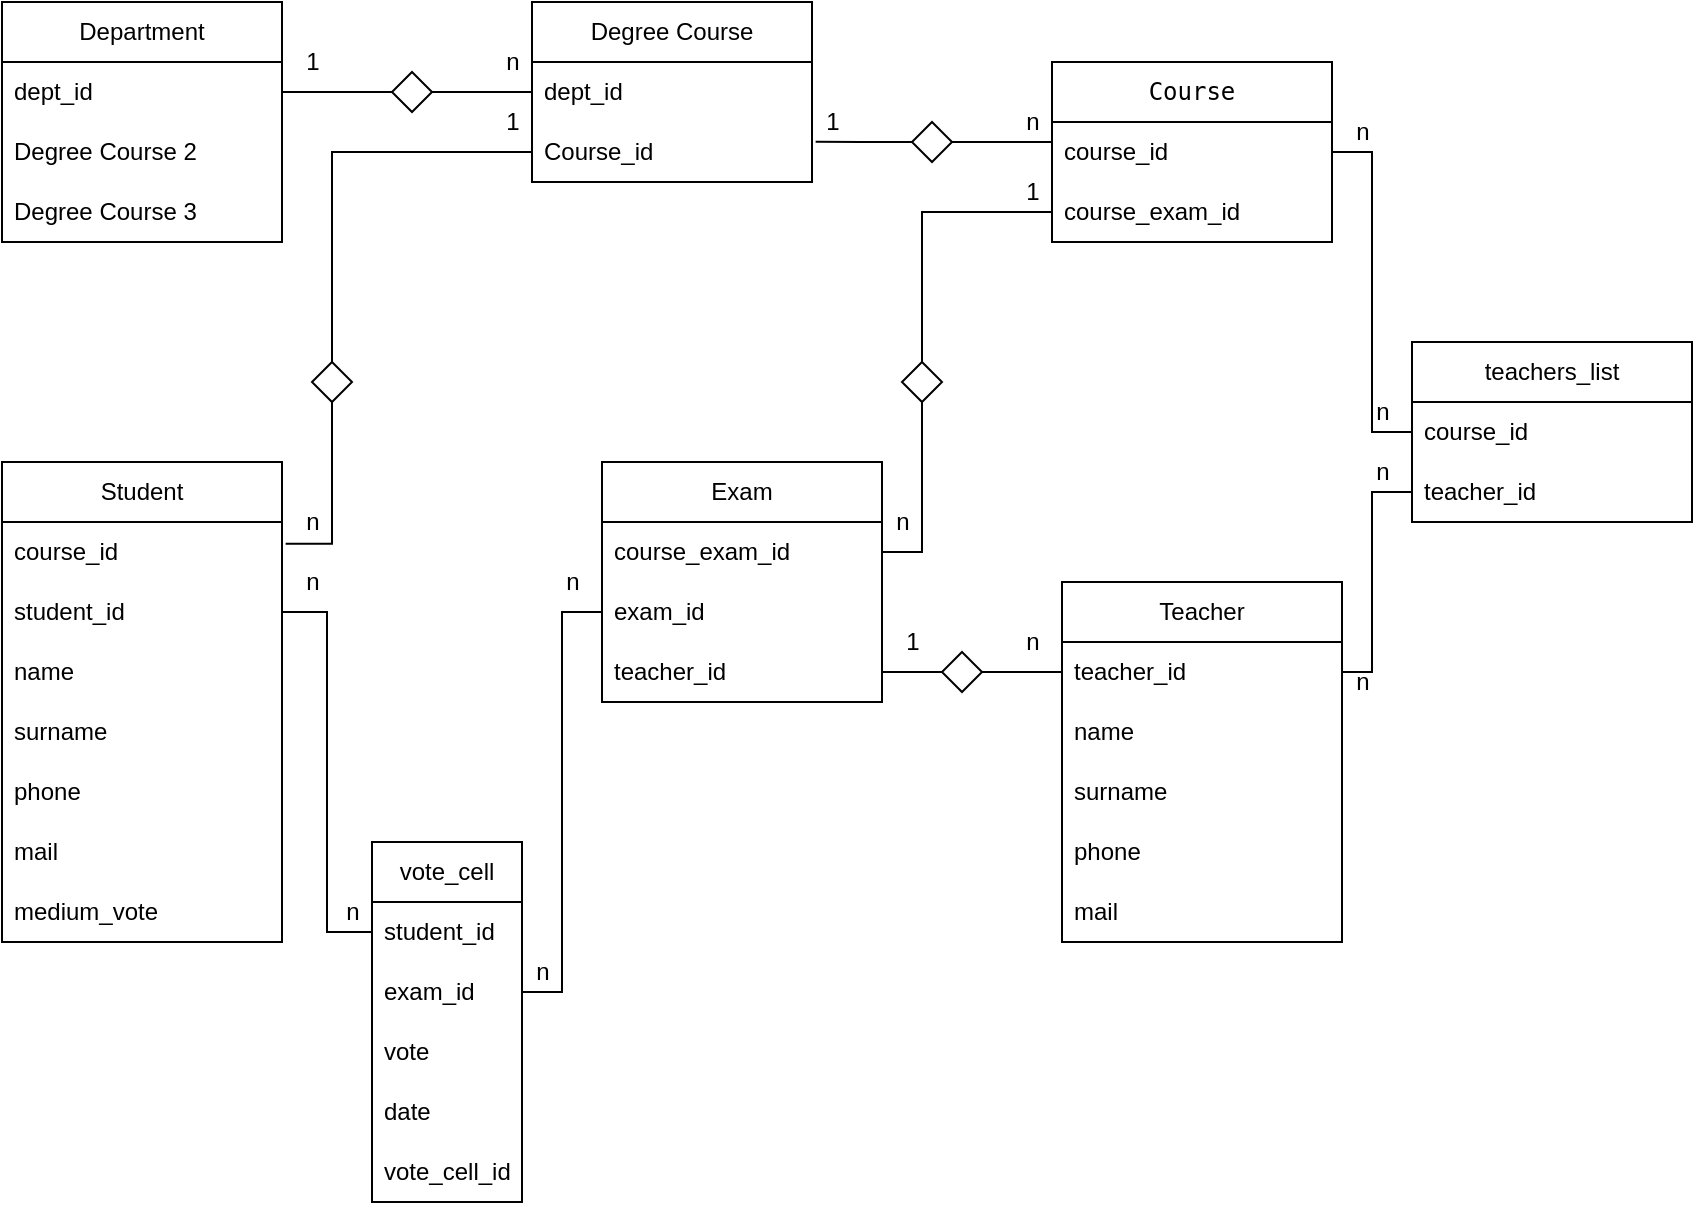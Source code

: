 <mxfile version="20.8.19" type="device"><diagram name="Pagina-1" id="qxlvDHBKiGkZ7NT1SGOw"><mxGraphModel dx="2261" dy="782" grid="1" gridSize="10" guides="1" tooltips="1" connect="1" arrows="1" fold="1" page="1" pageScale="1" pageWidth="827" pageHeight="1169" math="0" shadow="0"><root><mxCell id="0"/><mxCell id="1" parent="0"/><mxCell id="dEbm4qLbpUqaWvAsf4BQ-1" value="Department" style="swimlane;fontStyle=0;childLayout=stackLayout;horizontal=1;startSize=30;horizontalStack=0;resizeParent=1;resizeParentMax=0;resizeLast=0;collapsible=1;marginBottom=0;whiteSpace=wrap;html=1;" parent="1" vertex="1"><mxGeometry x="-5" y="250" width="140" height="120" as="geometry"/></mxCell><mxCell id="dEbm4qLbpUqaWvAsf4BQ-2" value="dept_id" style="text;strokeColor=none;fillColor=none;align=left;verticalAlign=middle;spacingLeft=4;spacingRight=4;overflow=hidden;points=[[0,0.5],[1,0.5]];portConstraint=eastwest;rotatable=0;whiteSpace=wrap;html=1;" parent="dEbm4qLbpUqaWvAsf4BQ-1" vertex="1"><mxGeometry y="30" width="140" height="30" as="geometry"/></mxCell><mxCell id="dEbm4qLbpUqaWvAsf4BQ-3" value="Degree Course 2" style="text;strokeColor=none;fillColor=none;align=left;verticalAlign=middle;spacingLeft=4;spacingRight=4;overflow=hidden;points=[[0,0.5],[1,0.5]];portConstraint=eastwest;rotatable=0;whiteSpace=wrap;html=1;" parent="dEbm4qLbpUqaWvAsf4BQ-1" vertex="1"><mxGeometry y="60" width="140" height="30" as="geometry"/></mxCell><mxCell id="dEbm4qLbpUqaWvAsf4BQ-4" value="Degree Course 3" style="text;strokeColor=none;fillColor=none;align=left;verticalAlign=middle;spacingLeft=4;spacingRight=4;overflow=hidden;points=[[0,0.5],[1,0.5]];portConstraint=eastwest;rotatable=0;whiteSpace=wrap;html=1;" parent="dEbm4qLbpUqaWvAsf4BQ-1" vertex="1"><mxGeometry y="90" width="140" height="30" as="geometry"/></mxCell><mxCell id="dEbm4qLbpUqaWvAsf4BQ-5" value="Degree Course" style="swimlane;fontStyle=0;childLayout=stackLayout;horizontal=1;startSize=30;horizontalStack=0;resizeParent=1;resizeParentMax=0;resizeLast=0;collapsible=1;marginBottom=0;whiteSpace=wrap;html=1;" parent="1" vertex="1"><mxGeometry x="260" y="250" width="140" height="90" as="geometry"/></mxCell><mxCell id="dEbm4qLbpUqaWvAsf4BQ-7" value="&lt;div&gt;dept_id&lt;/div&gt;" style="text;strokeColor=none;fillColor=none;align=left;verticalAlign=middle;spacingLeft=4;spacingRight=4;overflow=hidden;points=[[0,0.5],[1,0.5]];portConstraint=eastwest;rotatable=0;whiteSpace=wrap;html=1;" parent="dEbm4qLbpUqaWvAsf4BQ-5" vertex="1"><mxGeometry y="30" width="140" height="30" as="geometry"/></mxCell><mxCell id="dEbm4qLbpUqaWvAsf4BQ-6" value="Course_id" style="text;strokeColor=none;fillColor=none;align=left;verticalAlign=middle;spacingLeft=4;spacingRight=4;overflow=hidden;points=[[0,0.5],[1,0.5]];portConstraint=eastwest;rotatable=0;whiteSpace=wrap;html=1;" parent="dEbm4qLbpUqaWvAsf4BQ-5" vertex="1"><mxGeometry y="60" width="140" height="30" as="geometry"/></mxCell><mxCell id="dEbm4qLbpUqaWvAsf4BQ-9" value="&lt;div class=&quot;QmZWSe&quot;&gt;&lt;div class=&quot;DHcWmd&quot;&gt;&lt;/div&gt;&lt;/div&gt;&lt;div tabindex=&quot;0&quot; id=&quot;tw-target-text-container&quot; class=&quot;tw-ta-container F0azHf tw-nfl&quot;&gt;&lt;pre dir=&quot;ltr&quot; style=&quot;text-align:left&quot; id=&quot;tw-target-text&quot; data-placeholder=&quot;Traduzione&quot; class=&quot;tw-data-text tw-text-large tw-ta&quot;&gt;Course&lt;/pre&gt;&lt;/div&gt;" style="swimlane;fontStyle=0;childLayout=stackLayout;horizontal=1;startSize=30;horizontalStack=0;resizeParent=1;resizeParentMax=0;resizeLast=0;collapsible=1;marginBottom=0;whiteSpace=wrap;html=1;" parent="1" vertex="1"><mxGeometry x="520" y="280" width="140" height="90" as="geometry"/></mxCell><mxCell id="dEbm4qLbpUqaWvAsf4BQ-10" value="course_id" style="text;strokeColor=none;fillColor=none;align=left;verticalAlign=middle;spacingLeft=4;spacingRight=4;overflow=hidden;points=[[0,0.5],[1,0.5]];portConstraint=eastwest;rotatable=0;whiteSpace=wrap;html=1;" parent="dEbm4qLbpUqaWvAsf4BQ-9" vertex="1"><mxGeometry y="30" width="140" height="30" as="geometry"/></mxCell><mxCell id="_4RX616Gwb-4tYuJEoAt-17" value="course_exam_id" style="text;strokeColor=none;fillColor=none;align=left;verticalAlign=middle;spacingLeft=4;spacingRight=4;overflow=hidden;points=[[0,0.5],[1,0.5]];portConstraint=eastwest;rotatable=0;whiteSpace=wrap;html=1;" vertex="1" parent="dEbm4qLbpUqaWvAsf4BQ-9"><mxGeometry y="60" width="140" height="30" as="geometry"/></mxCell><mxCell id="dEbm4qLbpUqaWvAsf4BQ-14" value="Student" style="swimlane;fontStyle=0;childLayout=stackLayout;horizontal=1;startSize=30;horizontalStack=0;resizeParent=1;resizeParentMax=0;resizeLast=0;collapsible=1;marginBottom=0;whiteSpace=wrap;html=1;" parent="1" vertex="1"><mxGeometry x="-5" y="480" width="140" height="240" as="geometry"/></mxCell><mxCell id="dEbm4qLbpUqaWvAsf4BQ-15" value="course_id" style="text;strokeColor=none;fillColor=none;align=left;verticalAlign=middle;spacingLeft=4;spacingRight=4;overflow=hidden;points=[[0,0.5],[1,0.5]];portConstraint=eastwest;rotatable=0;whiteSpace=wrap;html=1;" parent="dEbm4qLbpUqaWvAsf4BQ-14" vertex="1"><mxGeometry y="30" width="140" height="30" as="geometry"/></mxCell><mxCell id="dEbm4qLbpUqaWvAsf4BQ-16" value="student_id" style="text;strokeColor=none;fillColor=none;align=left;verticalAlign=middle;spacingLeft=4;spacingRight=4;overflow=hidden;points=[[0,0.5],[1,0.5]];portConstraint=eastwest;rotatable=0;whiteSpace=wrap;html=1;" parent="dEbm4qLbpUqaWvAsf4BQ-14" vertex="1"><mxGeometry y="60" width="140" height="30" as="geometry"/></mxCell><mxCell id="_4RX616Gwb-4tYuJEoAt-4" value="name" style="text;strokeColor=none;fillColor=none;align=left;verticalAlign=middle;spacingLeft=4;spacingRight=4;overflow=hidden;points=[[0,0.5],[1,0.5]];portConstraint=eastwest;rotatable=0;whiteSpace=wrap;html=1;" vertex="1" parent="dEbm4qLbpUqaWvAsf4BQ-14"><mxGeometry y="90" width="140" height="30" as="geometry"/></mxCell><mxCell id="_4RX616Gwb-4tYuJEoAt-5" value="surname" style="text;strokeColor=none;fillColor=none;align=left;verticalAlign=middle;spacingLeft=4;spacingRight=4;overflow=hidden;points=[[0,0.5],[1,0.5]];portConstraint=eastwest;rotatable=0;whiteSpace=wrap;html=1;" vertex="1" parent="dEbm4qLbpUqaWvAsf4BQ-14"><mxGeometry y="120" width="140" height="30" as="geometry"/></mxCell><mxCell id="_4RX616Gwb-4tYuJEoAt-6" value="phone" style="text;strokeColor=none;fillColor=none;align=left;verticalAlign=middle;spacingLeft=4;spacingRight=4;overflow=hidden;points=[[0,0.5],[1,0.5]];portConstraint=eastwest;rotatable=0;whiteSpace=wrap;html=1;" vertex="1" parent="dEbm4qLbpUqaWvAsf4BQ-14"><mxGeometry y="150" width="140" height="30" as="geometry"/></mxCell><mxCell id="_4RX616Gwb-4tYuJEoAt-7" value="mail" style="text;strokeColor=none;fillColor=none;align=left;verticalAlign=middle;spacingLeft=4;spacingRight=4;overflow=hidden;points=[[0,0.5],[1,0.5]];portConstraint=eastwest;rotatable=0;whiteSpace=wrap;html=1;" vertex="1" parent="dEbm4qLbpUqaWvAsf4BQ-14"><mxGeometry y="180" width="140" height="30" as="geometry"/></mxCell><mxCell id="_4RX616Gwb-4tYuJEoAt-8" value="medium_vote" style="text;strokeColor=none;fillColor=none;align=left;verticalAlign=middle;spacingLeft=4;spacingRight=4;overflow=hidden;points=[[0,0.5],[1,0.5]];portConstraint=eastwest;rotatable=0;whiteSpace=wrap;html=1;" vertex="1" parent="dEbm4qLbpUqaWvAsf4BQ-14"><mxGeometry y="210" width="140" height="30" as="geometry"/></mxCell><mxCell id="dEbm4qLbpUqaWvAsf4BQ-18" value="Exam" style="swimlane;fontStyle=0;childLayout=stackLayout;horizontal=1;startSize=30;horizontalStack=0;resizeParent=1;resizeParentMax=0;resizeLast=0;collapsible=1;marginBottom=0;whiteSpace=wrap;html=1;" parent="1" vertex="1"><mxGeometry x="295" y="480" width="140" height="120" as="geometry"/></mxCell><mxCell id="dEbm4qLbpUqaWvAsf4BQ-19" value="course_exam_id" style="text;strokeColor=none;fillColor=none;align=left;verticalAlign=middle;spacingLeft=4;spacingRight=4;overflow=hidden;points=[[0,0.5],[1,0.5]];portConstraint=eastwest;rotatable=0;whiteSpace=wrap;html=1;" parent="dEbm4qLbpUqaWvAsf4BQ-18" vertex="1"><mxGeometry y="30" width="140" height="30" as="geometry"/></mxCell><mxCell id="dEbm4qLbpUqaWvAsf4BQ-20" value="exam_id" style="text;strokeColor=none;fillColor=none;align=left;verticalAlign=middle;spacingLeft=4;spacingRight=4;overflow=hidden;points=[[0,0.5],[1,0.5]];portConstraint=eastwest;rotatable=0;whiteSpace=wrap;html=1;" parent="dEbm4qLbpUqaWvAsf4BQ-18" vertex="1"><mxGeometry y="60" width="140" height="30" as="geometry"/></mxCell><mxCell id="dEbm4qLbpUqaWvAsf4BQ-21" value="teacher_id" style="text;strokeColor=none;fillColor=none;align=left;verticalAlign=middle;spacingLeft=4;spacingRight=4;overflow=hidden;points=[[0,0.5],[1,0.5]];portConstraint=eastwest;rotatable=0;whiteSpace=wrap;html=1;" parent="dEbm4qLbpUqaWvAsf4BQ-18" vertex="1"><mxGeometry y="90" width="140" height="30" as="geometry"/></mxCell><mxCell id="dEbm4qLbpUqaWvAsf4BQ-22" value="Teacher" style="swimlane;fontStyle=0;childLayout=stackLayout;horizontal=1;startSize=30;horizontalStack=0;resizeParent=1;resizeParentMax=0;resizeLast=0;collapsible=1;marginBottom=0;whiteSpace=wrap;html=1;" parent="1" vertex="1"><mxGeometry x="525" y="540" width="140" height="180" as="geometry"/></mxCell><mxCell id="dEbm4qLbpUqaWvAsf4BQ-23" value="teacher_id" style="text;strokeColor=none;fillColor=none;align=left;verticalAlign=middle;spacingLeft=4;spacingRight=4;overflow=hidden;points=[[0,0.5],[1,0.5]];portConstraint=eastwest;rotatable=0;whiteSpace=wrap;html=1;" parent="dEbm4qLbpUqaWvAsf4BQ-22" vertex="1"><mxGeometry y="30" width="140" height="30" as="geometry"/></mxCell><mxCell id="dEbm4qLbpUqaWvAsf4BQ-24" value="name" style="text;strokeColor=none;fillColor=none;align=left;verticalAlign=middle;spacingLeft=4;spacingRight=4;overflow=hidden;points=[[0,0.5],[1,0.5]];portConstraint=eastwest;rotatable=0;whiteSpace=wrap;html=1;" parent="dEbm4qLbpUqaWvAsf4BQ-22" vertex="1"><mxGeometry y="60" width="140" height="30" as="geometry"/></mxCell><mxCell id="dEbm4qLbpUqaWvAsf4BQ-25" value="surname" style="text;strokeColor=none;fillColor=none;align=left;verticalAlign=middle;spacingLeft=4;spacingRight=4;overflow=hidden;points=[[0,0.5],[1,0.5]];portConstraint=eastwest;rotatable=0;whiteSpace=wrap;html=1;" parent="dEbm4qLbpUqaWvAsf4BQ-22" vertex="1"><mxGeometry y="90" width="140" height="30" as="geometry"/></mxCell><mxCell id="_4RX616Gwb-4tYuJEoAt-1" value="phone" style="text;strokeColor=none;fillColor=none;align=left;verticalAlign=middle;spacingLeft=4;spacingRight=4;overflow=hidden;points=[[0,0.5],[1,0.5]];portConstraint=eastwest;rotatable=0;whiteSpace=wrap;html=1;" vertex="1" parent="dEbm4qLbpUqaWvAsf4BQ-22"><mxGeometry y="120" width="140" height="30" as="geometry"/></mxCell><mxCell id="_4RX616Gwb-4tYuJEoAt-2" value="mail" style="text;strokeColor=none;fillColor=none;align=left;verticalAlign=middle;spacingLeft=4;spacingRight=4;overflow=hidden;points=[[0,0.5],[1,0.5]];portConstraint=eastwest;rotatable=0;whiteSpace=wrap;html=1;" vertex="1" parent="dEbm4qLbpUqaWvAsf4BQ-22"><mxGeometry y="150" width="140" height="30" as="geometry"/></mxCell><mxCell id="dEbm4qLbpUqaWvAsf4BQ-39" style="edgeStyle=orthogonalEdgeStyle;rounded=0;orthogonalLoop=1;jettySize=auto;html=1;entryX=1.013;entryY=0.33;entryDx=0;entryDy=0;entryPerimeter=0;endArrow=none;endFill=0;" parent="1" source="dEbm4qLbpUqaWvAsf4BQ-26" target="dEbm4qLbpUqaWvAsf4BQ-6" edge="1"><mxGeometry relative="1" as="geometry"/></mxCell><mxCell id="_4RX616Gwb-4tYuJEoAt-19" style="edgeStyle=orthogonalEdgeStyle;rounded=0;orthogonalLoop=1;jettySize=auto;html=1;endArrow=none;endFill=0;" edge="1" parent="1" source="dEbm4qLbpUqaWvAsf4BQ-26" target="dEbm4qLbpUqaWvAsf4BQ-10"><mxGeometry relative="1" as="geometry"><Array as="points"><mxPoint x="510" y="320"/><mxPoint x="510" y="320"/></Array></mxGeometry></mxCell><mxCell id="dEbm4qLbpUqaWvAsf4BQ-26" value="" style="rhombus;whiteSpace=wrap;html=1;" parent="1" vertex="1"><mxGeometry x="450" y="310" width="20" height="20" as="geometry"/></mxCell><mxCell id="dEbm4qLbpUqaWvAsf4BQ-44" style="edgeStyle=orthogonalEdgeStyle;rounded=0;orthogonalLoop=1;jettySize=auto;html=1;entryX=1;entryY=0.5;entryDx=0;entryDy=0;endArrow=none;endFill=0;" parent="1" source="dEbm4qLbpUqaWvAsf4BQ-27" target="dEbm4qLbpUqaWvAsf4BQ-21" edge="1"><mxGeometry relative="1" as="geometry"/></mxCell><mxCell id="dEbm4qLbpUqaWvAsf4BQ-27" value="" style="rhombus;whiteSpace=wrap;html=1;" parent="1" vertex="1"><mxGeometry x="465" y="575" width="20" height="20" as="geometry"/></mxCell><mxCell id="dEbm4qLbpUqaWvAsf4BQ-38" style="edgeStyle=orthogonalEdgeStyle;rounded=0;orthogonalLoop=1;jettySize=auto;html=1;exitX=1;exitY=0.5;exitDx=0;exitDy=0;endArrow=none;endFill=0;" parent="1" source="dEbm4qLbpUqaWvAsf4BQ-29" target="dEbm4qLbpUqaWvAsf4BQ-7" edge="1"><mxGeometry relative="1" as="geometry"/></mxCell><mxCell id="_4RX616Gwb-4tYuJEoAt-16" style="edgeStyle=orthogonalEdgeStyle;rounded=0;orthogonalLoop=1;jettySize=auto;html=1;entryX=1;entryY=0.5;entryDx=0;entryDy=0;endArrow=none;endFill=0;" edge="1" parent="1" source="dEbm4qLbpUqaWvAsf4BQ-29" target="dEbm4qLbpUqaWvAsf4BQ-2"><mxGeometry relative="1" as="geometry"/></mxCell><mxCell id="dEbm4qLbpUqaWvAsf4BQ-29" value="" style="rhombus;whiteSpace=wrap;html=1;" parent="1" vertex="1"><mxGeometry x="190" y="285" width="20" height="20" as="geometry"/></mxCell><mxCell id="dEbm4qLbpUqaWvAsf4BQ-32" value="" style="edgeStyle=orthogonalEdgeStyle;rounded=0;orthogonalLoop=1;jettySize=auto;html=1;entryX=1.013;entryY=0.362;entryDx=0;entryDy=0;entryPerimeter=0;endArrow=none;endFill=0;" parent="1" source="dEbm4qLbpUqaWvAsf4BQ-31" target="dEbm4qLbpUqaWvAsf4BQ-15" edge="1"><mxGeometry relative="1" as="geometry"/></mxCell><mxCell id="dEbm4qLbpUqaWvAsf4BQ-33" value="" style="edgeStyle=orthogonalEdgeStyle;rounded=0;orthogonalLoop=1;jettySize=auto;html=1;endArrow=none;endFill=0;" parent="1" source="dEbm4qLbpUqaWvAsf4BQ-31" target="dEbm4qLbpUqaWvAsf4BQ-6" edge="1"><mxGeometry relative="1" as="geometry"/></mxCell><mxCell id="dEbm4qLbpUqaWvAsf4BQ-31" value="" style="rhombus;whiteSpace=wrap;html=1;" parent="1" vertex="1"><mxGeometry x="150" y="430" width="20" height="20" as="geometry"/></mxCell><mxCell id="dEbm4qLbpUqaWvAsf4BQ-43" style="edgeStyle=orthogonalEdgeStyle;rounded=0;orthogonalLoop=1;jettySize=auto;html=1;entryX=1;entryY=0.5;entryDx=0;entryDy=0;endArrow=none;endFill=0;" parent="1" source="dEbm4qLbpUqaWvAsf4BQ-23" target="dEbm4qLbpUqaWvAsf4BQ-27" edge="1"><mxGeometry relative="1" as="geometry"/></mxCell><mxCell id="_4RX616Gwb-4tYuJEoAt-18" style="edgeStyle=orthogonalEdgeStyle;rounded=0;orthogonalLoop=1;jettySize=auto;html=1;entryX=0;entryY=0.5;entryDx=0;entryDy=0;endArrow=none;endFill=0;" edge="1" parent="1" source="dEbm4qLbpUqaWvAsf4BQ-47" target="_4RX616Gwb-4tYuJEoAt-17"><mxGeometry relative="1" as="geometry"/></mxCell><mxCell id="dEbm4qLbpUqaWvAsf4BQ-47" value="" style="rhombus;whiteSpace=wrap;html=1;" parent="1" vertex="1"><mxGeometry x="445" y="430" width="20" height="20" as="geometry"/></mxCell><mxCell id="dEbm4qLbpUqaWvAsf4BQ-48" style="edgeStyle=orthogonalEdgeStyle;rounded=0;orthogonalLoop=1;jettySize=auto;html=1;entryX=0.5;entryY=1;entryDx=0;entryDy=0;endArrow=none;endFill=0;" parent="1" source="dEbm4qLbpUqaWvAsf4BQ-19" target="dEbm4qLbpUqaWvAsf4BQ-47" edge="1"><mxGeometry relative="1" as="geometry"/></mxCell><mxCell id="dEbm4qLbpUqaWvAsf4BQ-53" value="1" style="text;html=1;align=center;verticalAlign=middle;resizable=0;points=[];autosize=1;strokeColor=none;fillColor=none;" parent="1" vertex="1"><mxGeometry x="135" y="265" width="30" height="30" as="geometry"/></mxCell><mxCell id="dEbm4qLbpUqaWvAsf4BQ-54" value="n" style="text;html=1;align=center;verticalAlign=middle;resizable=0;points=[];autosize=1;strokeColor=none;fillColor=none;" parent="1" vertex="1"><mxGeometry x="235" y="265" width="30" height="30" as="geometry"/></mxCell><mxCell id="dEbm4qLbpUqaWvAsf4BQ-56" value="n" style="text;html=1;align=center;verticalAlign=middle;resizable=0;points=[];autosize=1;strokeColor=none;fillColor=none;" parent="1" vertex="1"><mxGeometry x="660" y="575" width="30" height="30" as="geometry"/></mxCell><mxCell id="dEbm4qLbpUqaWvAsf4BQ-57" value="n" style="text;html=1;align=center;verticalAlign=middle;resizable=0;points=[];autosize=1;strokeColor=none;fillColor=none;" parent="1" vertex="1"><mxGeometry x="495" y="555" width="30" height="30" as="geometry"/></mxCell><mxCell id="dEbm4qLbpUqaWvAsf4BQ-60" value="1" style="text;html=1;align=center;verticalAlign=middle;resizable=0;points=[];autosize=1;strokeColor=none;fillColor=none;" parent="1" vertex="1"><mxGeometry x="435" y="555" width="30" height="30" as="geometry"/></mxCell><mxCell id="dEbm4qLbpUqaWvAsf4BQ-61" value="n" style="text;html=1;align=center;verticalAlign=middle;resizable=0;points=[];autosize=1;strokeColor=none;fillColor=none;" parent="1" vertex="1"><mxGeometry x="135" y="525" width="30" height="30" as="geometry"/></mxCell><mxCell id="dEbm4qLbpUqaWvAsf4BQ-62" value="n" style="text;html=1;align=center;verticalAlign=middle;resizable=0;points=[];autosize=1;strokeColor=none;fillColor=none;" parent="1" vertex="1"><mxGeometry x="265" y="525" width="30" height="30" as="geometry"/></mxCell><mxCell id="dEbm4qLbpUqaWvAsf4BQ-63" value="n" style="text;html=1;align=center;verticalAlign=middle;resizable=0;points=[];autosize=1;strokeColor=none;fillColor=none;" parent="1" vertex="1"><mxGeometry x="135" y="495" width="30" height="30" as="geometry"/></mxCell><mxCell id="dEbm4qLbpUqaWvAsf4BQ-64" value="1" style="text;html=1;align=center;verticalAlign=middle;resizable=0;points=[];autosize=1;strokeColor=none;fillColor=none;" parent="1" vertex="1"><mxGeometry x="235" y="295" width="30" height="30" as="geometry"/></mxCell><mxCell id="dEbm4qLbpUqaWvAsf4BQ-65" value="n" style="text;html=1;align=center;verticalAlign=middle;resizable=0;points=[];autosize=1;strokeColor=none;fillColor=none;" parent="1" vertex="1"><mxGeometry x="430" y="495" width="30" height="30" as="geometry"/></mxCell><mxCell id="dEbm4qLbpUqaWvAsf4BQ-66" value="1" style="text;html=1;align=center;verticalAlign=middle;resizable=0;points=[];autosize=1;strokeColor=none;fillColor=none;" parent="1" vertex="1"><mxGeometry x="495" y="330" width="30" height="30" as="geometry"/></mxCell><mxCell id="dEbm4qLbpUqaWvAsf4BQ-67" value="1" style="text;html=1;align=center;verticalAlign=middle;resizable=0;points=[];autosize=1;strokeColor=none;fillColor=none;" parent="1" vertex="1"><mxGeometry x="395" y="295" width="30" height="30" as="geometry"/></mxCell><mxCell id="dEbm4qLbpUqaWvAsf4BQ-68" value="n" style="text;html=1;align=center;verticalAlign=middle;resizable=0;points=[];autosize=1;strokeColor=none;fillColor=none;" parent="1" vertex="1"><mxGeometry x="495" y="295" width="30" height="30" as="geometry"/></mxCell><mxCell id="_4RX616Gwb-4tYuJEoAt-9" value="vote_cell" style="swimlane;fontStyle=0;childLayout=stackLayout;horizontal=1;startSize=30;horizontalStack=0;resizeParent=1;resizeParentMax=0;resizeLast=0;collapsible=1;marginBottom=0;whiteSpace=wrap;html=1;" vertex="1" parent="1"><mxGeometry x="180" y="670" width="75" height="180" as="geometry"/></mxCell><mxCell id="_4RX616Gwb-4tYuJEoAt-10" value="student_id" style="text;strokeColor=none;fillColor=none;align=left;verticalAlign=middle;spacingLeft=4;spacingRight=4;overflow=hidden;points=[[0,0.5],[1,0.5]];portConstraint=eastwest;rotatable=0;whiteSpace=wrap;html=1;" vertex="1" parent="_4RX616Gwb-4tYuJEoAt-9"><mxGeometry y="30" width="75" height="30" as="geometry"/></mxCell><mxCell id="_4RX616Gwb-4tYuJEoAt-11" value="exam_id" style="text;strokeColor=none;fillColor=none;align=left;verticalAlign=middle;spacingLeft=4;spacingRight=4;overflow=hidden;points=[[0,0.5],[1,0.5]];portConstraint=eastwest;rotatable=0;whiteSpace=wrap;html=1;" vertex="1" parent="_4RX616Gwb-4tYuJEoAt-9"><mxGeometry y="60" width="75" height="30" as="geometry"/></mxCell><mxCell id="_4RX616Gwb-4tYuJEoAt-15" value="vote" style="text;strokeColor=none;fillColor=none;align=left;verticalAlign=middle;spacingLeft=4;spacingRight=4;overflow=hidden;points=[[0,0.5],[1,0.5]];portConstraint=eastwest;rotatable=0;whiteSpace=wrap;html=1;" vertex="1" parent="_4RX616Gwb-4tYuJEoAt-9"><mxGeometry y="90" width="75" height="30" as="geometry"/></mxCell><mxCell id="_4RX616Gwb-4tYuJEoAt-22" value="date" style="text;strokeColor=none;fillColor=none;align=left;verticalAlign=middle;spacingLeft=4;spacingRight=4;overflow=hidden;points=[[0,0.5],[1,0.5]];portConstraint=eastwest;rotatable=0;whiteSpace=wrap;html=1;" vertex="1" parent="_4RX616Gwb-4tYuJEoAt-9"><mxGeometry y="120" width="75" height="30" as="geometry"/></mxCell><mxCell id="_4RX616Gwb-4tYuJEoAt-25" value="vote_cell_id" style="text;strokeColor=none;fillColor=none;align=left;verticalAlign=middle;spacingLeft=4;spacingRight=4;overflow=hidden;points=[[0,0.5],[1,0.5]];portConstraint=eastwest;rotatable=0;whiteSpace=wrap;html=1;" vertex="1" parent="_4RX616Gwb-4tYuJEoAt-9"><mxGeometry y="150" width="75" height="30" as="geometry"/></mxCell><mxCell id="_4RX616Gwb-4tYuJEoAt-13" style="edgeStyle=orthogonalEdgeStyle;rounded=0;orthogonalLoop=1;jettySize=auto;html=1;entryX=0;entryY=0.5;entryDx=0;entryDy=0;endArrow=none;endFill=0;" edge="1" parent="1" source="dEbm4qLbpUqaWvAsf4BQ-16" target="_4RX616Gwb-4tYuJEoAt-10"><mxGeometry relative="1" as="geometry"/></mxCell><mxCell id="_4RX616Gwb-4tYuJEoAt-14" style="edgeStyle=orthogonalEdgeStyle;rounded=0;orthogonalLoop=1;jettySize=auto;html=1;entryX=0;entryY=0.5;entryDx=0;entryDy=0;endArrow=none;endFill=0;" edge="1" parent="1" source="_4RX616Gwb-4tYuJEoAt-11" target="dEbm4qLbpUqaWvAsf4BQ-20"><mxGeometry relative="1" as="geometry"/></mxCell><mxCell id="_4RX616Gwb-4tYuJEoAt-23" value="n" style="text;html=1;align=center;verticalAlign=middle;resizable=0;points=[];autosize=1;strokeColor=none;fillColor=none;" vertex="1" parent="1"><mxGeometry x="250" y="720" width="30" height="30" as="geometry"/></mxCell><mxCell id="_4RX616Gwb-4tYuJEoAt-24" value="n" style="text;html=1;align=center;verticalAlign=middle;resizable=0;points=[];autosize=1;strokeColor=none;fillColor=none;" vertex="1" parent="1"><mxGeometry x="155" y="690" width="30" height="30" as="geometry"/></mxCell><mxCell id="_4RX616Gwb-4tYuJEoAt-26" value="teachers_list" style="swimlane;fontStyle=0;childLayout=stackLayout;horizontal=1;startSize=30;horizontalStack=0;resizeParent=1;resizeParentMax=0;resizeLast=0;collapsible=1;marginBottom=0;whiteSpace=wrap;html=1;" vertex="1" parent="1"><mxGeometry x="700" y="420" width="140" height="90" as="geometry"/></mxCell><mxCell id="_4RX616Gwb-4tYuJEoAt-27" value="course_id" style="text;strokeColor=none;fillColor=none;align=left;verticalAlign=middle;spacingLeft=4;spacingRight=4;overflow=hidden;points=[[0,0.5],[1,0.5]];portConstraint=eastwest;rotatable=0;whiteSpace=wrap;html=1;" vertex="1" parent="_4RX616Gwb-4tYuJEoAt-26"><mxGeometry y="30" width="140" height="30" as="geometry"/></mxCell><mxCell id="_4RX616Gwb-4tYuJEoAt-28" value="teacher_id" style="text;strokeColor=none;fillColor=none;align=left;verticalAlign=middle;spacingLeft=4;spacingRight=4;overflow=hidden;points=[[0,0.5],[1,0.5]];portConstraint=eastwest;rotatable=0;whiteSpace=wrap;html=1;" vertex="1" parent="_4RX616Gwb-4tYuJEoAt-26"><mxGeometry y="60" width="140" height="30" as="geometry"/></mxCell><mxCell id="_4RX616Gwb-4tYuJEoAt-31" style="edgeStyle=orthogonalEdgeStyle;rounded=0;orthogonalLoop=1;jettySize=auto;html=1;entryX=1;entryY=0.5;entryDx=0;entryDy=0;endArrow=none;endFill=0;" edge="1" parent="1" source="_4RX616Gwb-4tYuJEoAt-27" target="dEbm4qLbpUqaWvAsf4BQ-10"><mxGeometry relative="1" as="geometry"/></mxCell><mxCell id="_4RX616Gwb-4tYuJEoAt-32" style="edgeStyle=orthogonalEdgeStyle;rounded=0;orthogonalLoop=1;jettySize=auto;html=1;entryX=1;entryY=0.5;entryDx=0;entryDy=0;endArrow=none;endFill=0;" edge="1" parent="1" source="_4RX616Gwb-4tYuJEoAt-28" target="dEbm4qLbpUqaWvAsf4BQ-23"><mxGeometry relative="1" as="geometry"><Array as="points"><mxPoint x="680" y="495"/><mxPoint x="680" y="585"/></Array></mxGeometry></mxCell><mxCell id="_4RX616Gwb-4tYuJEoAt-34" value="n" style="text;html=1;align=center;verticalAlign=middle;resizable=0;points=[];autosize=1;strokeColor=none;fillColor=none;" vertex="1" parent="1"><mxGeometry x="660" y="300" width="30" height="30" as="geometry"/></mxCell><mxCell id="_4RX616Gwb-4tYuJEoAt-36" value="n" style="text;html=1;align=center;verticalAlign=middle;resizable=0;points=[];autosize=1;strokeColor=none;fillColor=none;" vertex="1" parent="1"><mxGeometry x="670" y="440" width="30" height="30" as="geometry"/></mxCell><mxCell id="_4RX616Gwb-4tYuJEoAt-37" value="n" style="text;html=1;align=center;verticalAlign=middle;resizable=0;points=[];autosize=1;strokeColor=none;fillColor=none;" vertex="1" parent="1"><mxGeometry x="670" y="470" width="30" height="30" as="geometry"/></mxCell></root></mxGraphModel></diagram></mxfile>